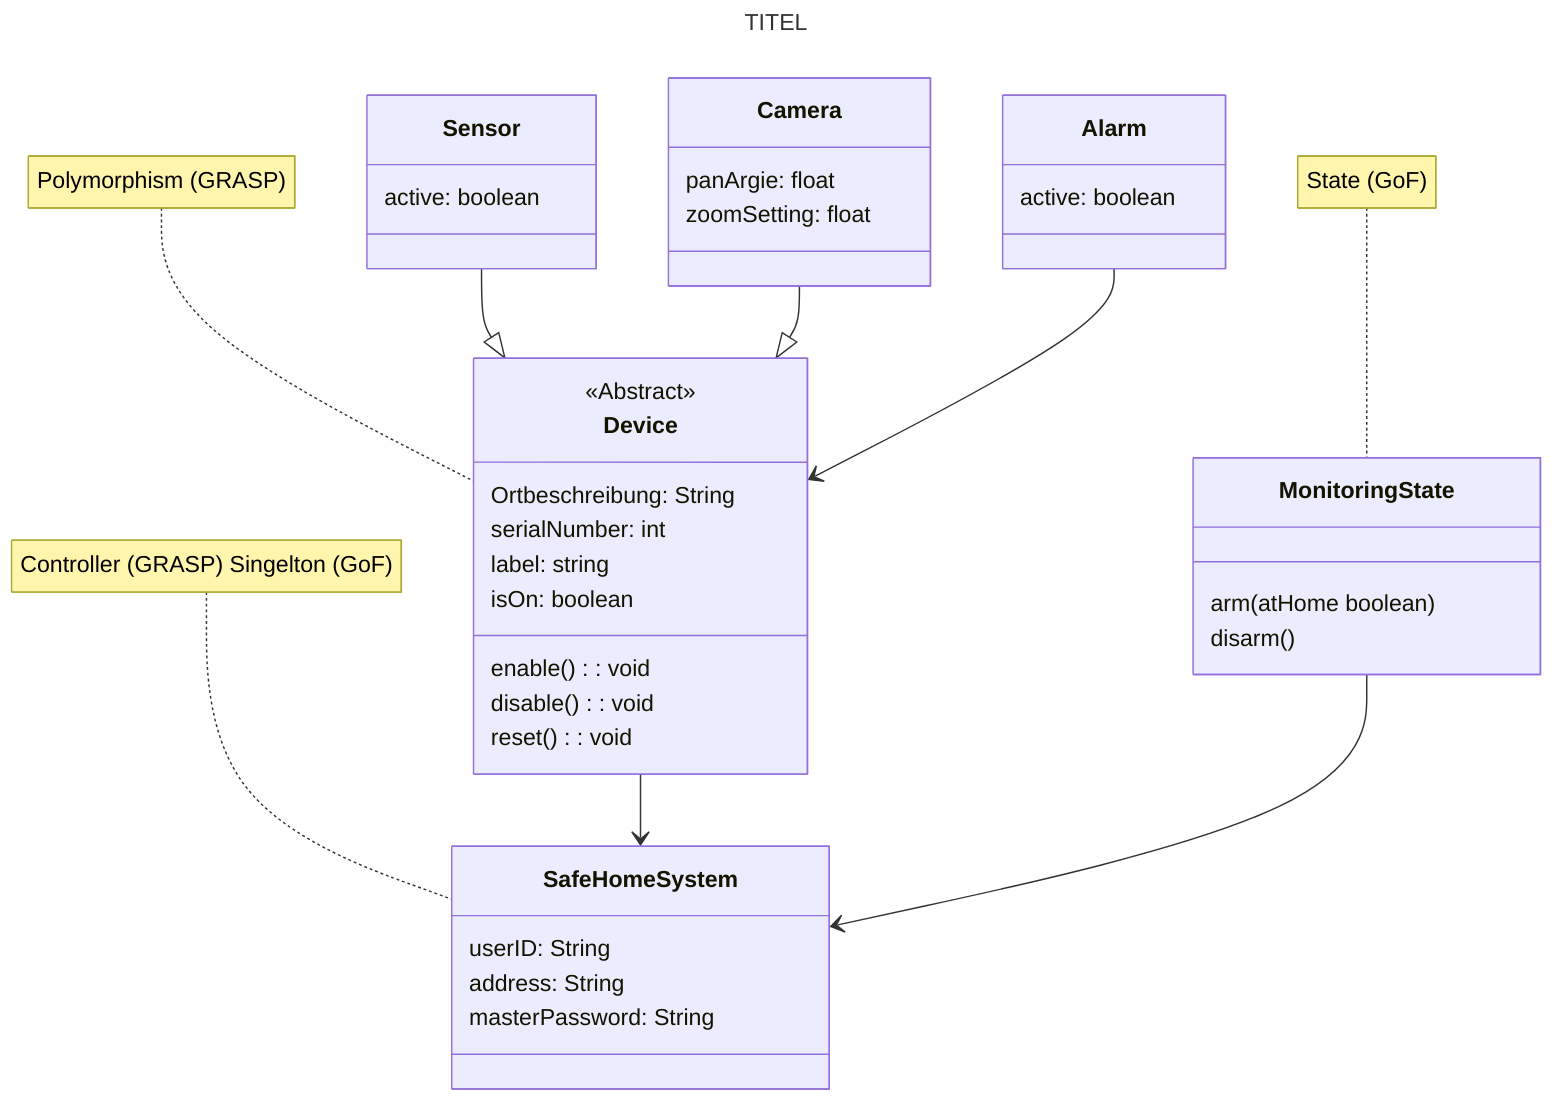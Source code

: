 ---
title: TITEL
---

classDiagram

%% https://mermaid.js.org/syntax/classDiagram.html

%% define classes

  class Device{
   Ortbeschreibung: String
   serialNumber: int
   label: string
   isOn: boolean
   enable(): void
   disable(): void
   reset(): void
  }
  <<Abstract>> Device

  class Sensor{
   active: boolean
  }

  class Alarm{
  active: boolean
  }

  class Camera{
  panArgie: float
  zoomSetting: float
  }

  class MonitoringState{
  arm(atHome boolean)
  disarm()
  }

  class SafeHomeSystem{
  userID: String
  address: String
  masterPassword: String
  }

  note for Device "Polymorphism (GRASP)"
  note for SafeHomeSystem "Controller (GRASP) Singelton (GoF)"
  note for MonitoringState "State (GoF)"

%% define relations
Device --> SafeHomeSystem
MonitoringState --> SafeHomeSystem
Sensor --|>  Device
Camera --|> Device 
Alarm --> Device


%% Patterns
%% (GRASP)
%% Controller -> Hauptklasse
%% Polymorphismus
%% 
%% (GoF)
%% State -> Statusänderungen während der Laufzeit
%% Singelton -> Es kann nur eine Instanz dieser Klasse gemacht werden. 
%% Singelton wird vielfach mit Controller verwendet
%%